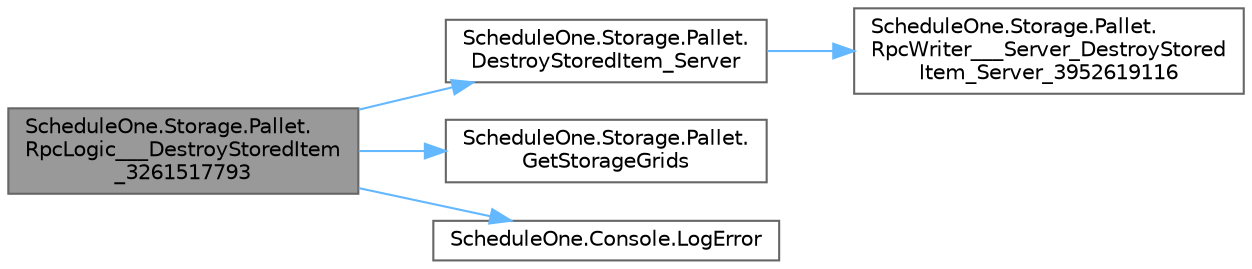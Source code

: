 digraph "ScheduleOne.Storage.Pallet.RpcLogic___DestroyStoredItem_3261517793"
{
 // LATEX_PDF_SIZE
  bgcolor="transparent";
  edge [fontname=Helvetica,fontsize=10,labelfontname=Helvetica,labelfontsize=10];
  node [fontname=Helvetica,fontsize=10,shape=box,height=0.2,width=0.4];
  rankdir="LR";
  Node1 [id="Node000001",label="ScheduleOne.Storage.Pallet.\lRpcLogic___DestroyStoredItem\l_3261517793",height=0.2,width=0.4,color="gray40", fillcolor="grey60", style="filled", fontcolor="black",tooltip=" "];
  Node1 -> Node2 [id="edge1_Node000001_Node000002",color="steelblue1",style="solid",tooltip=" "];
  Node2 [id="Node000002",label="ScheduleOne.Storage.Pallet.\lDestroyStoredItem_Server",height=0.2,width=0.4,color="grey40", fillcolor="white", style="filled",URL="$class_schedule_one_1_1_storage_1_1_pallet.html#a1bf8905fa08e772cba1a18ccd56d64f3",tooltip=" "];
  Node2 -> Node3 [id="edge2_Node000002_Node000003",color="steelblue1",style="solid",tooltip=" "];
  Node3 [id="Node000003",label="ScheduleOne.Storage.Pallet.\lRpcWriter___Server_DestroyStored\lItem_Server_3952619116",height=0.2,width=0.4,color="grey40", fillcolor="white", style="filled",URL="$class_schedule_one_1_1_storage_1_1_pallet.html#a3cb99a1fed3371f679b2488811eb5634",tooltip=" "];
  Node1 -> Node4 [id="edge3_Node000001_Node000004",color="steelblue1",style="solid",tooltip=" "];
  Node4 [id="Node000004",label="ScheduleOne.Storage.Pallet.\lGetStorageGrids",height=0.2,width=0.4,color="grey40", fillcolor="white", style="filled",URL="$class_schedule_one_1_1_storage_1_1_pallet.html#aec2e6c6025ad3911b5406cc5f7610c7c",tooltip=" "];
  Node1 -> Node5 [id="edge4_Node000001_Node000005",color="steelblue1",style="solid",tooltip=" "];
  Node5 [id="Node000005",label="ScheduleOne.Console.LogError",height=0.2,width=0.4,color="grey40", fillcolor="white", style="filled",URL="$class_schedule_one_1_1_console.html#af815c154f3082a5bf25f62c7cc93fad2",tooltip=" "];
}
